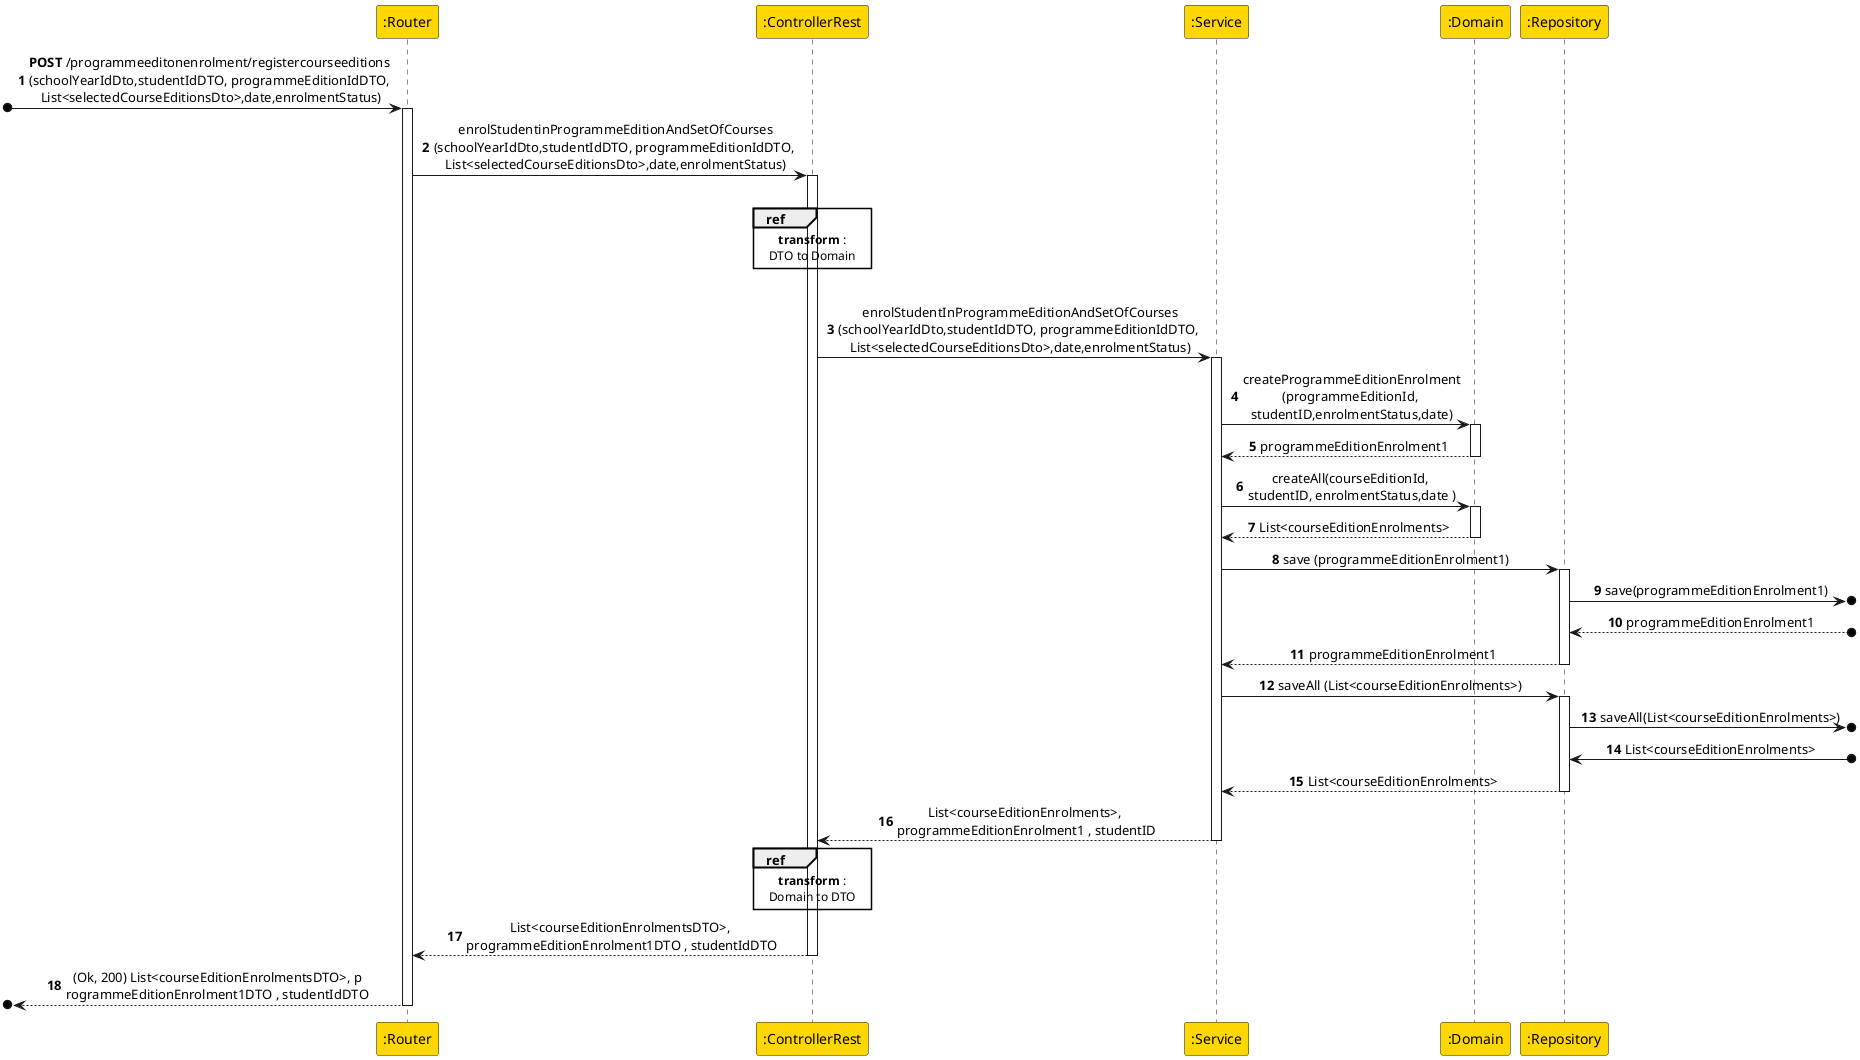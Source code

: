 @startuml
'https://plantuml.com/sequence-diagram

autonumber

participant ":Router" as r #gold
participant ":ControllerRest" as c #gold
participant ":Service" as s #gold
participant ":Domain" as d #gold
participant ":Repository" as rep #gold
skinparam DefaultTextAlignment center


[o-> r++ : **POST** /programmeeditonenrolment/registercourseeditions \n(schoolYearIdDto,studentIdDTO, programmeEditionIdDTO, \nList<selectedCourseEditionsDto>,date,enrolmentStatus)
r->c++ : enrolStudentinProgrammeEditionAndSetOfCourses\n(schoolYearIdDto,studentIdDTO, programmeEditionIdDTO, \nList<selectedCourseEditionsDto>,date,enrolmentStatus)
|||
ref over c, c
**transform** :
DTO to Domain
end ref
|||
c-> s++ : enrolStudentInProgrammeEditionAndSetOfCourses\n(schoolYearIdDto,studentIdDTO, programmeEditionIdDTO, \nList<selectedCourseEditionsDto>,date,enrolmentStatus)

s->d ++: createProgrammeEditionEnrolment\n(programmeEditionId, \nstudentID,enrolmentStatus,date)

d --> s-- : programmeEditionEnrolment1
s->d ++: createAll(courseEditionId, \nstudentID, enrolmentStatus,date )
d --> s-- : List<courseEditionEnrolments>
s -> rep++: save (programmeEditionEnrolment1)
rep ->o] : save(programmeEditionEnrolment1)
rep <--o] : programmeEditionEnrolment1
rep --> s -- : programmeEditionEnrolment1

s -> rep++: saveAll (List<courseEditionEnrolments>)
rep ->o] : saveAll(List<courseEditionEnrolments>)
rep <-o] : List<courseEditionEnrolments>
rep --> s --: List<courseEditionEnrolments>
s --> c --: List<courseEditionEnrolments>, \nprogrammeEditionEnrolment1 , studentID

ref over c, c
**transform** :
Domain to DTO
end ref

c --> r-- : List<courseEditionEnrolmentsDTO>, \nprogrammeEditionEnrolment1DTO , studentIdDTO
[o<-- r --: (Ok, 200) List<courseEditionEnrolmentsDTO>, p\nrogrammeEditionEnrolment1DTO , studentIdDTO
@enduml